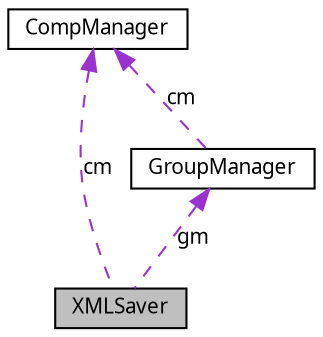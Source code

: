 digraph G
{
  edge [fontname="FreeSans.ttf",fontsize="10",labelfontname="FreeSans.ttf",labelfontsize="10"];
  node [fontname="FreeSans.ttf",fontsize="10",shape=record];
  Node1 [label="XMLSaver",height=0.2,width=0.4,color="black", fillcolor="grey75", style="filled" fontcolor="black"];
  Node2 -> Node1 [dir=back,color="darkorchid3",fontsize="10",style="dashed",label="gm",fontname="FreeSans.ttf"];
  Node2 [label="GroupManager",height=0.2,width=0.4,color="black", fillcolor="white", style="filled",URL="$class_group_manager.html",tooltip="Класс для управления группами."];
  Node3 -> Node2 [dir=back,color="darkorchid3",fontsize="10",style="dashed",label="cm",fontname="FreeSans.ttf"];
  Node3 [label="CompManager",height=0.2,width=0.4,color="black", fillcolor="white", style="filled",URL="$class_comp_manager.html",tooltip="Менеджер компонентов."];
  Node3 -> Node1 [dir=back,color="darkorchid3",fontsize="10",style="dashed",label="cm",fontname="FreeSans.ttf"];
}
